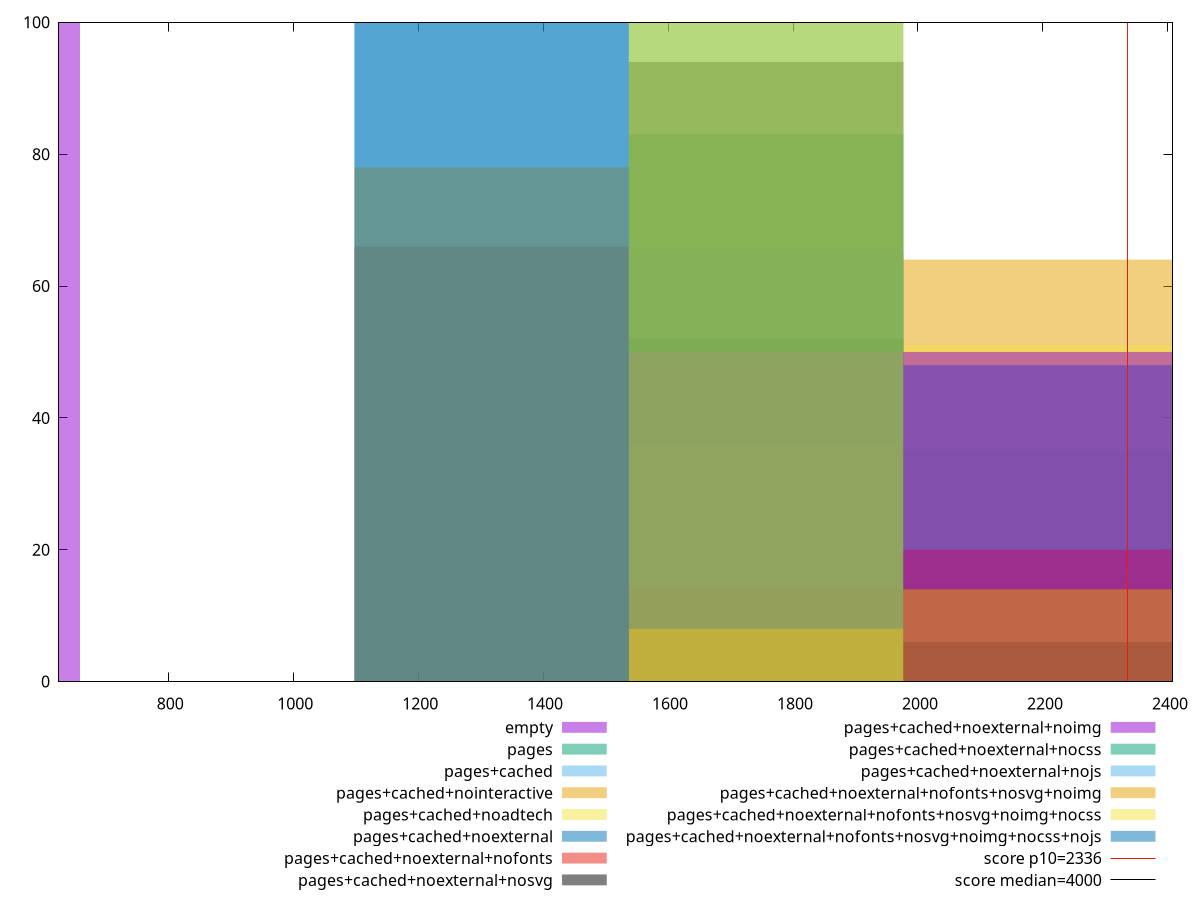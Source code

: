 reset

$empty <<EOF
439.2059859188297 100
EOF

$pages <<EOF
2196.0299295941486 17
1756.8239436753188 83
EOF

$pagesCached <<EOF
1756.8239436753188 65
2196.0299295941486 35
EOF

$pagesCachedNointeractive <<EOF
1756.8239436753188 36
2196.0299295941486 64
EOF

$pagesCachedNoadtech <<EOF
2196.0299295941486 51
1756.8239436753188 49
EOF

$pagesCachedNoexternal <<EOF
1756.8239436753188 52
2196.0299295941486 48
EOF

$pagesCachedNoexternalNofonts <<EOF
1317.617957756489 66
1756.8239436753188 14
2196.0299295941486 20
EOF

$pagesCachedNoexternalNosvg <<EOF
1756.8239436753188 94
2196.0299295941486 6
EOF

$pagesCachedNoexternalNoimg <<EOF
1756.8239436753188 50
2196.0299295941486 50
EOF

$pagesCachedNoexternalNocss <<EOF
1756.8239436753188 100
EOF

$pagesCachedNoexternalNojs <<EOF
1317.617957756489 100
EOF

$pagesCachedNoexternalNofontsNosvgNoimg <<EOF
1317.617957756489 78
2196.0299295941486 14
1756.8239436753188 8
EOF

$pagesCachedNoexternalNofontsNosvgNoimgNocss <<EOF
1756.8239436753188 100
EOF

$pagesCachedNoexternalNofontsNosvgNoimgNocssNojs <<EOF
1317.617957756489 100
EOF

set key outside below
set boxwidth 439.2059859188297
set xrange [625.16225:2407.3655]
set yrange [0:100]
set trange [0:100]
set style fill transparent solid 0.5 noborder

set parametric
set terminal svg size 640, 620 enhanced background rgb 'white'
set output "reprap/first-contentful-paint/comparison/histogram/all_raw.svg"

plot $empty title "empty" with boxes, \
     $pages title "pages" with boxes, \
     $pagesCached title "pages+cached" with boxes, \
     $pagesCachedNointeractive title "pages+cached+nointeractive" with boxes, \
     $pagesCachedNoadtech title "pages+cached+noadtech" with boxes, \
     $pagesCachedNoexternal title "pages+cached+noexternal" with boxes, \
     $pagesCachedNoexternalNofonts title "pages+cached+noexternal+nofonts" with boxes, \
     $pagesCachedNoexternalNosvg title "pages+cached+noexternal+nosvg" with boxes, \
     $pagesCachedNoexternalNoimg title "pages+cached+noexternal+noimg" with boxes, \
     $pagesCachedNoexternalNocss title "pages+cached+noexternal+nocss" with boxes, \
     $pagesCachedNoexternalNojs title "pages+cached+noexternal+nojs" with boxes, \
     $pagesCachedNoexternalNofontsNosvgNoimg title "pages+cached+noexternal+nofonts+nosvg+noimg" with boxes, \
     $pagesCachedNoexternalNofontsNosvgNoimgNocss title "pages+cached+noexternal+nofonts+nosvg+noimg+nocss" with boxes, \
     $pagesCachedNoexternalNofontsNosvgNoimgNocssNojs title "pages+cached+noexternal+nofonts+nosvg+noimg+nocss+nojs" with boxes, \
     2336,t title "score p10=2336", \
     4000,t title "score median=4000"

reset
